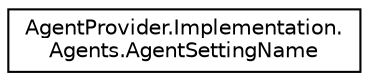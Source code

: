 digraph "Graphical Class Hierarchy"
{
  edge [fontname="Helvetica",fontsize="10",labelfontname="Helvetica",labelfontsize="10"];
  node [fontname="Helvetica",fontsize="10",shape=record];
  rankdir="LR";
  Node1 [label="AgentProvider.Implementation.\lAgents.AgentSettingName",height=0.2,width=0.4,color="black", fillcolor="white", style="filled",URL="$enum_agent_provider_1_1_implementation_1_1_agents_1_1_agent_setting_name.html"];
}
